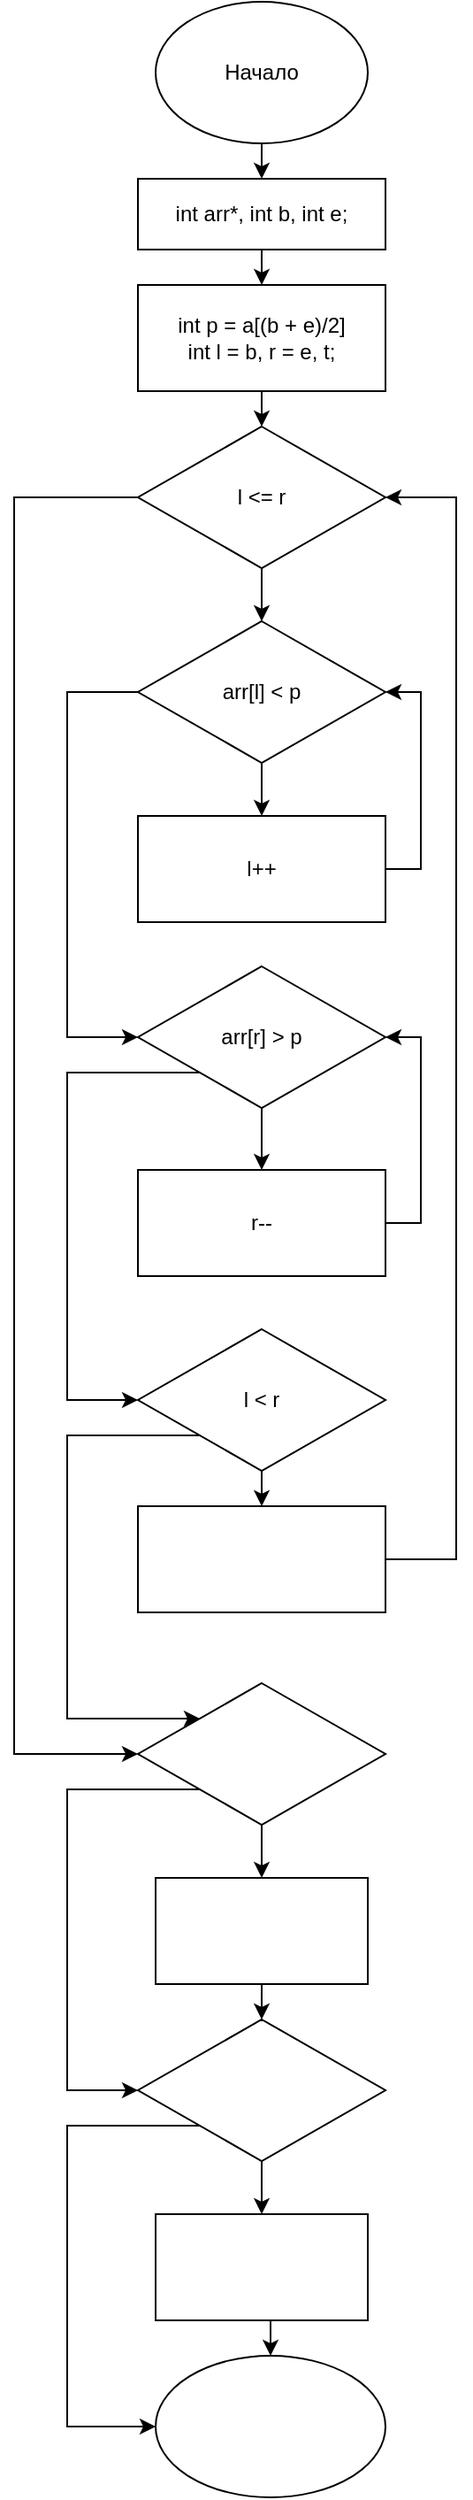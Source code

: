 <mxfile version="14.1.2" type="github">
  <diagram id="Q2zl1TpoE417hkksdd5P" name="Page-1">
    <mxGraphModel dx="782" dy="469" grid="1" gridSize="10" guides="1" tooltips="1" connect="1" arrows="1" fold="1" page="1" pageScale="1" pageWidth="827" pageHeight="1169" math="0" shadow="0">
      <root>
        <mxCell id="0" />
        <mxCell id="1" parent="0" />
        <mxCell id="KLklhk5sIWw8QTTZAyha-18" style="edgeStyle=orthogonalEdgeStyle;rounded=0;orthogonalLoop=1;jettySize=auto;html=1;exitX=0.5;exitY=1;exitDx=0;exitDy=0;entryX=0.5;entryY=0;entryDx=0;entryDy=0;" edge="1" parent="1" source="KLklhk5sIWw8QTTZAyha-1" target="KLklhk5sIWw8QTTZAyha-2">
          <mxGeometry relative="1" as="geometry" />
        </mxCell>
        <mxCell id="KLklhk5sIWw8QTTZAyha-1" value="" style="ellipse;whiteSpace=wrap;html=1;" vertex="1" parent="1">
          <mxGeometry x="210" width="120" height="80" as="geometry" />
        </mxCell>
        <mxCell id="KLklhk5sIWw8QTTZAyha-19" style="edgeStyle=orthogonalEdgeStyle;rounded=0;orthogonalLoop=1;jettySize=auto;html=1;exitX=0.5;exitY=1;exitDx=0;exitDy=0;entryX=0.5;entryY=0;entryDx=0;entryDy=0;" edge="1" parent="1" source="KLklhk5sIWw8QTTZAyha-2" target="KLklhk5sIWw8QTTZAyha-17">
          <mxGeometry relative="1" as="geometry" />
        </mxCell>
        <mxCell id="KLklhk5sIWw8QTTZAyha-2" value="" style="rounded=0;whiteSpace=wrap;html=1;" vertex="1" parent="1">
          <mxGeometry x="200" y="100" width="140" height="40" as="geometry" />
        </mxCell>
        <mxCell id="KLklhk5sIWw8QTTZAyha-23" style="edgeStyle=orthogonalEdgeStyle;rounded=0;orthogonalLoop=1;jettySize=auto;html=1;exitX=0.5;exitY=1;exitDx=0;exitDy=0;entryX=0.5;entryY=0;entryDx=0;entryDy=0;" edge="1" parent="1" source="KLklhk5sIWw8QTTZAyha-3" target="KLklhk5sIWw8QTTZAyha-4">
          <mxGeometry relative="1" as="geometry" />
        </mxCell>
        <mxCell id="KLklhk5sIWw8QTTZAyha-46" style="edgeStyle=orthogonalEdgeStyle;rounded=0;orthogonalLoop=1;jettySize=auto;html=1;exitX=0;exitY=0.5;exitDx=0;exitDy=0;entryX=0;entryY=0.5;entryDx=0;entryDy=0;" edge="1" parent="1" source="KLklhk5sIWw8QTTZAyha-3" target="KLklhk5sIWw8QTTZAyha-8">
          <mxGeometry relative="1" as="geometry">
            <Array as="points">
              <mxPoint x="130" y="280" />
              <mxPoint x="130" y="990" />
            </Array>
          </mxGeometry>
        </mxCell>
        <mxCell id="KLklhk5sIWw8QTTZAyha-3" value="" style="rhombus;whiteSpace=wrap;html=1;" vertex="1" parent="1">
          <mxGeometry x="200" y="240" width="140" height="80" as="geometry" />
        </mxCell>
        <mxCell id="KLklhk5sIWw8QTTZAyha-29" style="edgeStyle=orthogonalEdgeStyle;rounded=0;orthogonalLoop=1;jettySize=auto;html=1;exitX=0.5;exitY=1;exitDx=0;exitDy=0;entryX=0.5;entryY=0;entryDx=0;entryDy=0;" edge="1" parent="1" source="KLklhk5sIWw8QTTZAyha-4" target="KLklhk5sIWw8QTTZAyha-26">
          <mxGeometry relative="1" as="geometry" />
        </mxCell>
        <mxCell id="KLklhk5sIWw8QTTZAyha-30" style="edgeStyle=orthogonalEdgeStyle;rounded=0;orthogonalLoop=1;jettySize=auto;html=1;exitX=0;exitY=0.5;exitDx=0;exitDy=0;entryX=0;entryY=0.5;entryDx=0;entryDy=0;" edge="1" parent="1" source="KLklhk5sIWw8QTTZAyha-4" target="KLklhk5sIWw8QTTZAyha-5">
          <mxGeometry relative="1" as="geometry">
            <Array as="points">
              <mxPoint x="160" y="390" />
              <mxPoint x="160" y="585" />
            </Array>
          </mxGeometry>
        </mxCell>
        <mxCell id="KLklhk5sIWw8QTTZAyha-4" value="" style="rhombus;whiteSpace=wrap;html=1;" vertex="1" parent="1">
          <mxGeometry x="200" y="350" width="140" height="80" as="geometry" />
        </mxCell>
        <mxCell id="KLklhk5sIWw8QTTZAyha-31" style="edgeStyle=orthogonalEdgeStyle;rounded=0;orthogonalLoop=1;jettySize=auto;html=1;exitX=0;exitY=1;exitDx=0;exitDy=0;entryX=0;entryY=0.5;entryDx=0;entryDy=0;" edge="1" parent="1" source="KLklhk5sIWw8QTTZAyha-5" target="KLklhk5sIWw8QTTZAyha-6">
          <mxGeometry relative="1" as="geometry">
            <Array as="points">
              <mxPoint x="160" y="605" />
              <mxPoint x="160" y="790" />
            </Array>
          </mxGeometry>
        </mxCell>
        <mxCell id="KLklhk5sIWw8QTTZAyha-37" style="edgeStyle=orthogonalEdgeStyle;rounded=0;orthogonalLoop=1;jettySize=auto;html=1;exitX=0.5;exitY=1;exitDx=0;exitDy=0;entryX=0.5;entryY=0;entryDx=0;entryDy=0;" edge="1" parent="1" source="KLklhk5sIWw8QTTZAyha-5" target="KLklhk5sIWw8QTTZAyha-27">
          <mxGeometry relative="1" as="geometry" />
        </mxCell>
        <mxCell id="KLklhk5sIWw8QTTZAyha-5" value="" style="rhombus;whiteSpace=wrap;html=1;" vertex="1" parent="1">
          <mxGeometry x="200" y="545" width="140" height="80" as="geometry" />
        </mxCell>
        <mxCell id="KLklhk5sIWw8QTTZAyha-38" style="edgeStyle=orthogonalEdgeStyle;rounded=0;orthogonalLoop=1;jettySize=auto;html=1;exitX=0.5;exitY=1;exitDx=0;exitDy=0;entryX=0.5;entryY=0;entryDx=0;entryDy=0;" edge="1" parent="1" source="KLklhk5sIWw8QTTZAyha-6" target="KLklhk5sIWw8QTTZAyha-7">
          <mxGeometry relative="1" as="geometry" />
        </mxCell>
        <mxCell id="KLklhk5sIWw8QTTZAyha-45" style="edgeStyle=orthogonalEdgeStyle;rounded=0;orthogonalLoop=1;jettySize=auto;html=1;exitX=0;exitY=1;exitDx=0;exitDy=0;entryX=0;entryY=0;entryDx=0;entryDy=0;" edge="1" parent="1" source="KLklhk5sIWw8QTTZAyha-6" target="KLklhk5sIWw8QTTZAyha-8">
          <mxGeometry relative="1" as="geometry">
            <Array as="points">
              <mxPoint x="160" y="810" />
              <mxPoint x="160" y="970" />
            </Array>
          </mxGeometry>
        </mxCell>
        <mxCell id="KLklhk5sIWw8QTTZAyha-6" value="" style="rhombus;whiteSpace=wrap;html=1;" vertex="1" parent="1">
          <mxGeometry x="200" y="750" width="140" height="80" as="geometry" />
        </mxCell>
        <mxCell id="KLklhk5sIWw8QTTZAyha-42" style="edgeStyle=orthogonalEdgeStyle;rounded=0;orthogonalLoop=1;jettySize=auto;html=1;exitX=1;exitY=0.5;exitDx=0;exitDy=0;entryX=1;entryY=0.5;entryDx=0;entryDy=0;" edge="1" parent="1" source="KLklhk5sIWw8QTTZAyha-7" target="KLklhk5sIWw8QTTZAyha-3">
          <mxGeometry relative="1" as="geometry">
            <Array as="points">
              <mxPoint x="380" y="880" />
              <mxPoint x="380" y="280" />
            </Array>
          </mxGeometry>
        </mxCell>
        <mxCell id="KLklhk5sIWw8QTTZAyha-7" value="" style="rounded=0;whiteSpace=wrap;html=1;" vertex="1" parent="1">
          <mxGeometry x="200" y="850" width="140" height="60" as="geometry" />
        </mxCell>
        <mxCell id="KLklhk5sIWw8QTTZAyha-44" style="edgeStyle=orthogonalEdgeStyle;rounded=0;orthogonalLoop=1;jettySize=auto;html=1;exitX=0.5;exitY=1;exitDx=0;exitDy=0;entryX=0.5;entryY=0;entryDx=0;entryDy=0;" edge="1" parent="1" source="KLklhk5sIWw8QTTZAyha-8" target="KLklhk5sIWw8QTTZAyha-11">
          <mxGeometry relative="1" as="geometry" />
        </mxCell>
        <mxCell id="KLklhk5sIWw8QTTZAyha-47" style="edgeStyle=orthogonalEdgeStyle;rounded=0;orthogonalLoop=1;jettySize=auto;html=1;exitX=0;exitY=1;exitDx=0;exitDy=0;entryX=0;entryY=0.5;entryDx=0;entryDy=0;" edge="1" parent="1" source="KLklhk5sIWw8QTTZAyha-8" target="KLklhk5sIWw8QTTZAyha-9">
          <mxGeometry relative="1" as="geometry">
            <Array as="points">
              <mxPoint x="160" y="1010" />
              <mxPoint x="160" y="1180" />
            </Array>
          </mxGeometry>
        </mxCell>
        <mxCell id="KLklhk5sIWw8QTTZAyha-8" value="" style="rhombus;whiteSpace=wrap;html=1;" vertex="1" parent="1">
          <mxGeometry x="200" y="950" width="140" height="80" as="geometry" />
        </mxCell>
        <mxCell id="KLklhk5sIWw8QTTZAyha-48" style="edgeStyle=orthogonalEdgeStyle;rounded=0;orthogonalLoop=1;jettySize=auto;html=1;exitX=0.5;exitY=1;exitDx=0;exitDy=0;entryX=0.5;entryY=0;entryDx=0;entryDy=0;" edge="1" parent="1" source="KLklhk5sIWw8QTTZAyha-9" target="KLklhk5sIWw8QTTZAyha-12">
          <mxGeometry relative="1" as="geometry" />
        </mxCell>
        <mxCell id="KLklhk5sIWw8QTTZAyha-50" style="edgeStyle=orthogonalEdgeStyle;rounded=0;orthogonalLoop=1;jettySize=auto;html=1;exitX=0;exitY=1;exitDx=0;exitDy=0;entryX=0;entryY=0.5;entryDx=0;entryDy=0;" edge="1" parent="1" source="KLklhk5sIWw8QTTZAyha-9" target="KLklhk5sIWw8QTTZAyha-13">
          <mxGeometry relative="1" as="geometry">
            <Array as="points">
              <mxPoint x="160" y="1200" />
              <mxPoint x="160" y="1370" />
            </Array>
          </mxGeometry>
        </mxCell>
        <mxCell id="KLklhk5sIWw8QTTZAyha-9" value="" style="rhombus;whiteSpace=wrap;html=1;" vertex="1" parent="1">
          <mxGeometry x="200" y="1140" width="140" height="80" as="geometry" />
        </mxCell>
        <mxCell id="KLklhk5sIWw8QTTZAyha-10" value="Начало" style="text;html=1;strokeColor=none;fillColor=none;align=center;verticalAlign=middle;whiteSpace=wrap;rounded=0;" vertex="1" parent="1">
          <mxGeometry x="220" y="30" width="100" height="20" as="geometry" />
        </mxCell>
        <mxCell id="KLklhk5sIWw8QTTZAyha-49" style="edgeStyle=orthogonalEdgeStyle;rounded=0;orthogonalLoop=1;jettySize=auto;html=1;exitX=0.5;exitY=1;exitDx=0;exitDy=0;entryX=0.5;entryY=0;entryDx=0;entryDy=0;" edge="1" parent="1" source="KLklhk5sIWw8QTTZAyha-11" target="KLklhk5sIWw8QTTZAyha-9">
          <mxGeometry relative="1" as="geometry" />
        </mxCell>
        <mxCell id="KLklhk5sIWw8QTTZAyha-11" value="" style="rounded=0;whiteSpace=wrap;html=1;" vertex="1" parent="1">
          <mxGeometry x="210" y="1060" width="120" height="60" as="geometry" />
        </mxCell>
        <mxCell id="KLklhk5sIWw8QTTZAyha-51" style="edgeStyle=orthogonalEdgeStyle;rounded=0;orthogonalLoop=1;jettySize=auto;html=1;exitX=0.5;exitY=1;exitDx=0;exitDy=0;entryX=0.5;entryY=0;entryDx=0;entryDy=0;" edge="1" parent="1" source="KLklhk5sIWw8QTTZAyha-12" target="KLklhk5sIWw8QTTZAyha-13">
          <mxGeometry relative="1" as="geometry" />
        </mxCell>
        <mxCell id="KLklhk5sIWw8QTTZAyha-12" value="" style="rounded=0;whiteSpace=wrap;html=1;" vertex="1" parent="1">
          <mxGeometry x="210" y="1250" width="120" height="60" as="geometry" />
        </mxCell>
        <mxCell id="KLklhk5sIWw8QTTZAyha-13" value="" style="ellipse;whiteSpace=wrap;html=1;" vertex="1" parent="1">
          <mxGeometry x="210" y="1330" width="130" height="80" as="geometry" />
        </mxCell>
        <mxCell id="KLklhk5sIWw8QTTZAyha-15" value="" style="rounded=0;whiteSpace=wrap;html=1;" vertex="1" parent="1">
          <mxGeometry x="200" y="160" width="140" height="60" as="geometry" />
        </mxCell>
        <mxCell id="KLklhk5sIWw8QTTZAyha-16" value="int arr*, int b, int e;" style="text;html=1;strokeColor=none;fillColor=none;align=center;verticalAlign=middle;whiteSpace=wrap;rounded=0;" vertex="1" parent="1">
          <mxGeometry x="200" y="110" width="140" height="20" as="geometry" />
        </mxCell>
        <mxCell id="KLklhk5sIWw8QTTZAyha-20" style="edgeStyle=orthogonalEdgeStyle;rounded=0;orthogonalLoop=1;jettySize=auto;html=1;exitX=0.5;exitY=1;exitDx=0;exitDy=0;entryX=0.5;entryY=0;entryDx=0;entryDy=0;" edge="1" parent="1" source="KLklhk5sIWw8QTTZAyha-17" target="KLklhk5sIWw8QTTZAyha-3">
          <mxGeometry relative="1" as="geometry" />
        </mxCell>
        <mxCell id="KLklhk5sIWw8QTTZAyha-17" value="int p = a[(b + e)/2]&lt;br&gt;int l = b, r = e, t;" style="text;html=1;strokeColor=none;fillColor=none;align=center;verticalAlign=middle;whiteSpace=wrap;rounded=0;" vertex="1" parent="1">
          <mxGeometry x="200" y="160" width="140" height="60" as="geometry" />
        </mxCell>
        <mxCell id="KLklhk5sIWw8QTTZAyha-21" value="l &amp;lt;= r" style="text;html=1;strokeColor=none;fillColor=none;align=center;verticalAlign=middle;whiteSpace=wrap;rounded=0;" vertex="1" parent="1">
          <mxGeometry x="220" y="270" width="100" height="20" as="geometry" />
        </mxCell>
        <mxCell id="KLklhk5sIWw8QTTZAyha-24" value="arr[l] &amp;lt; p" style="text;html=1;strokeColor=none;fillColor=none;align=center;verticalAlign=middle;whiteSpace=wrap;rounded=0;" vertex="1" parent="1">
          <mxGeometry x="220" y="380" width="100" height="20" as="geometry" />
        </mxCell>
        <mxCell id="KLklhk5sIWw8QTTZAyha-26" value="" style="rounded=0;whiteSpace=wrap;html=1;" vertex="1" parent="1">
          <mxGeometry x="200" y="460" width="140" height="60" as="geometry" />
        </mxCell>
        <mxCell id="KLklhk5sIWw8QTTZAyha-34" style="edgeStyle=orthogonalEdgeStyle;rounded=0;orthogonalLoop=1;jettySize=auto;html=1;exitX=1;exitY=0.5;exitDx=0;exitDy=0;entryX=1;entryY=0.5;entryDx=0;entryDy=0;" edge="1" parent="1" source="KLklhk5sIWw8QTTZAyha-27" target="KLklhk5sIWw8QTTZAyha-5">
          <mxGeometry relative="1" as="geometry" />
        </mxCell>
        <mxCell id="KLklhk5sIWw8QTTZAyha-27" value="" style="rounded=0;whiteSpace=wrap;html=1;" vertex="1" parent="1">
          <mxGeometry x="200" y="660" width="140" height="60" as="geometry" />
        </mxCell>
        <mxCell id="KLklhk5sIWw8QTTZAyha-33" style="edgeStyle=orthogonalEdgeStyle;rounded=0;orthogonalLoop=1;jettySize=auto;html=1;exitX=1;exitY=0.5;exitDx=0;exitDy=0;entryX=1;entryY=0.5;entryDx=0;entryDy=0;" edge="1" parent="1" source="KLklhk5sIWw8QTTZAyha-28" target="KLklhk5sIWw8QTTZAyha-4">
          <mxGeometry relative="1" as="geometry" />
        </mxCell>
        <mxCell id="KLklhk5sIWw8QTTZAyha-28" value="l++" style="text;html=1;strokeColor=none;fillColor=none;align=center;verticalAlign=middle;whiteSpace=wrap;rounded=0;" vertex="1" parent="1">
          <mxGeometry x="200" y="480" width="140" height="20" as="geometry" />
        </mxCell>
        <mxCell id="KLklhk5sIWw8QTTZAyha-35" value="arr[r] &amp;gt; p" style="text;html=1;strokeColor=none;fillColor=none;align=center;verticalAlign=middle;whiteSpace=wrap;rounded=0;" vertex="1" parent="1">
          <mxGeometry x="220" y="575" width="100" height="20" as="geometry" />
        </mxCell>
        <mxCell id="KLklhk5sIWw8QTTZAyha-36" value="r--" style="text;html=1;strokeColor=none;fillColor=none;align=center;verticalAlign=middle;whiteSpace=wrap;rounded=0;" vertex="1" parent="1">
          <mxGeometry x="200" y="680" width="140" height="20" as="geometry" />
        </mxCell>
        <mxCell id="KLklhk5sIWw8QTTZAyha-40" value="l &amp;lt; r" style="text;html=1;strokeColor=none;fillColor=none;align=center;verticalAlign=middle;whiteSpace=wrap;rounded=0;" vertex="1" parent="1">
          <mxGeometry x="230" y="780" width="80" height="20" as="geometry" />
        </mxCell>
      </root>
    </mxGraphModel>
  </diagram>
</mxfile>
